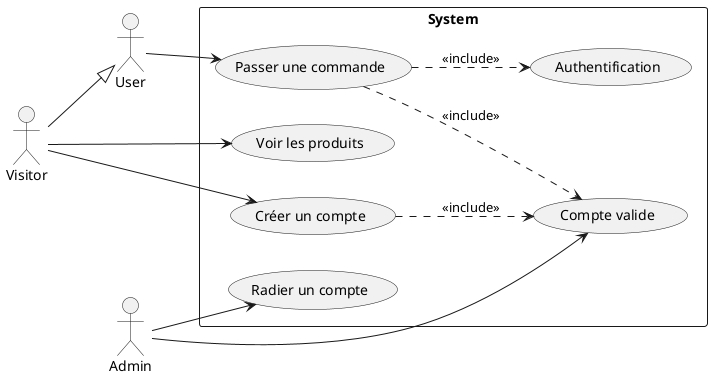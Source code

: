 @startuml

left to right direction

actor "Visitor" as Visitor
actor "User" as User
actor "Admin" as Admin
rectangle "System" as System {
    usecase "Voir les produits" as UC_ViewProducts
    usecase "Passer une commande" as UC_PlaceOrder
    usecase "Créer un compte" as UC_CreateAccount
    usecase "Compte valide" as UC_ValidateAccount
    usecase "Radier un compte" as UC_DeleteAccount
    usecase "Authentification" as UC_Authenticate
}

Visitor --|> User
Visitor --> UC_CreateAccount
Visitor --> UC_ViewProducts


User --> UC_PlaceOrder


Admin --> UC_ValidateAccount
Admin --> UC_DeleteAccount

UC_PlaceOrder ..> UC_Authenticate :<<include>>
UC_CreateAccount ..> UC_ValidateAccount :<<include>>
UC_PlaceOrder ..> UC_ValidateAccount :<<include>>

@enduml
